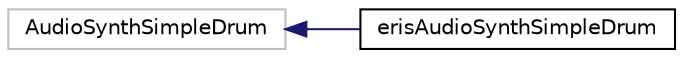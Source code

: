 digraph "Graphical Class Hierarchy"
{
 // LATEX_PDF_SIZE
  edge [fontname="Helvetica",fontsize="10",labelfontname="Helvetica",labelfontsize="10"];
  node [fontname="Helvetica",fontsize="10",shape=record];
  rankdir="LR";
  Node175 [label="AudioSynthSimpleDrum",height=0.2,width=0.4,color="grey75", fillcolor="white", style="filled",tooltip=" "];
  Node175 -> Node0 [dir="back",color="midnightblue",fontsize="10",style="solid",fontname="Helvetica"];
  Node0 [label="erisAudioSynthSimpleDrum",height=0.2,width=0.4,color="black", fillcolor="white", style="filled",URL="$classeris_audio_synth_simple_drum.html",tooltip=" "];
}
